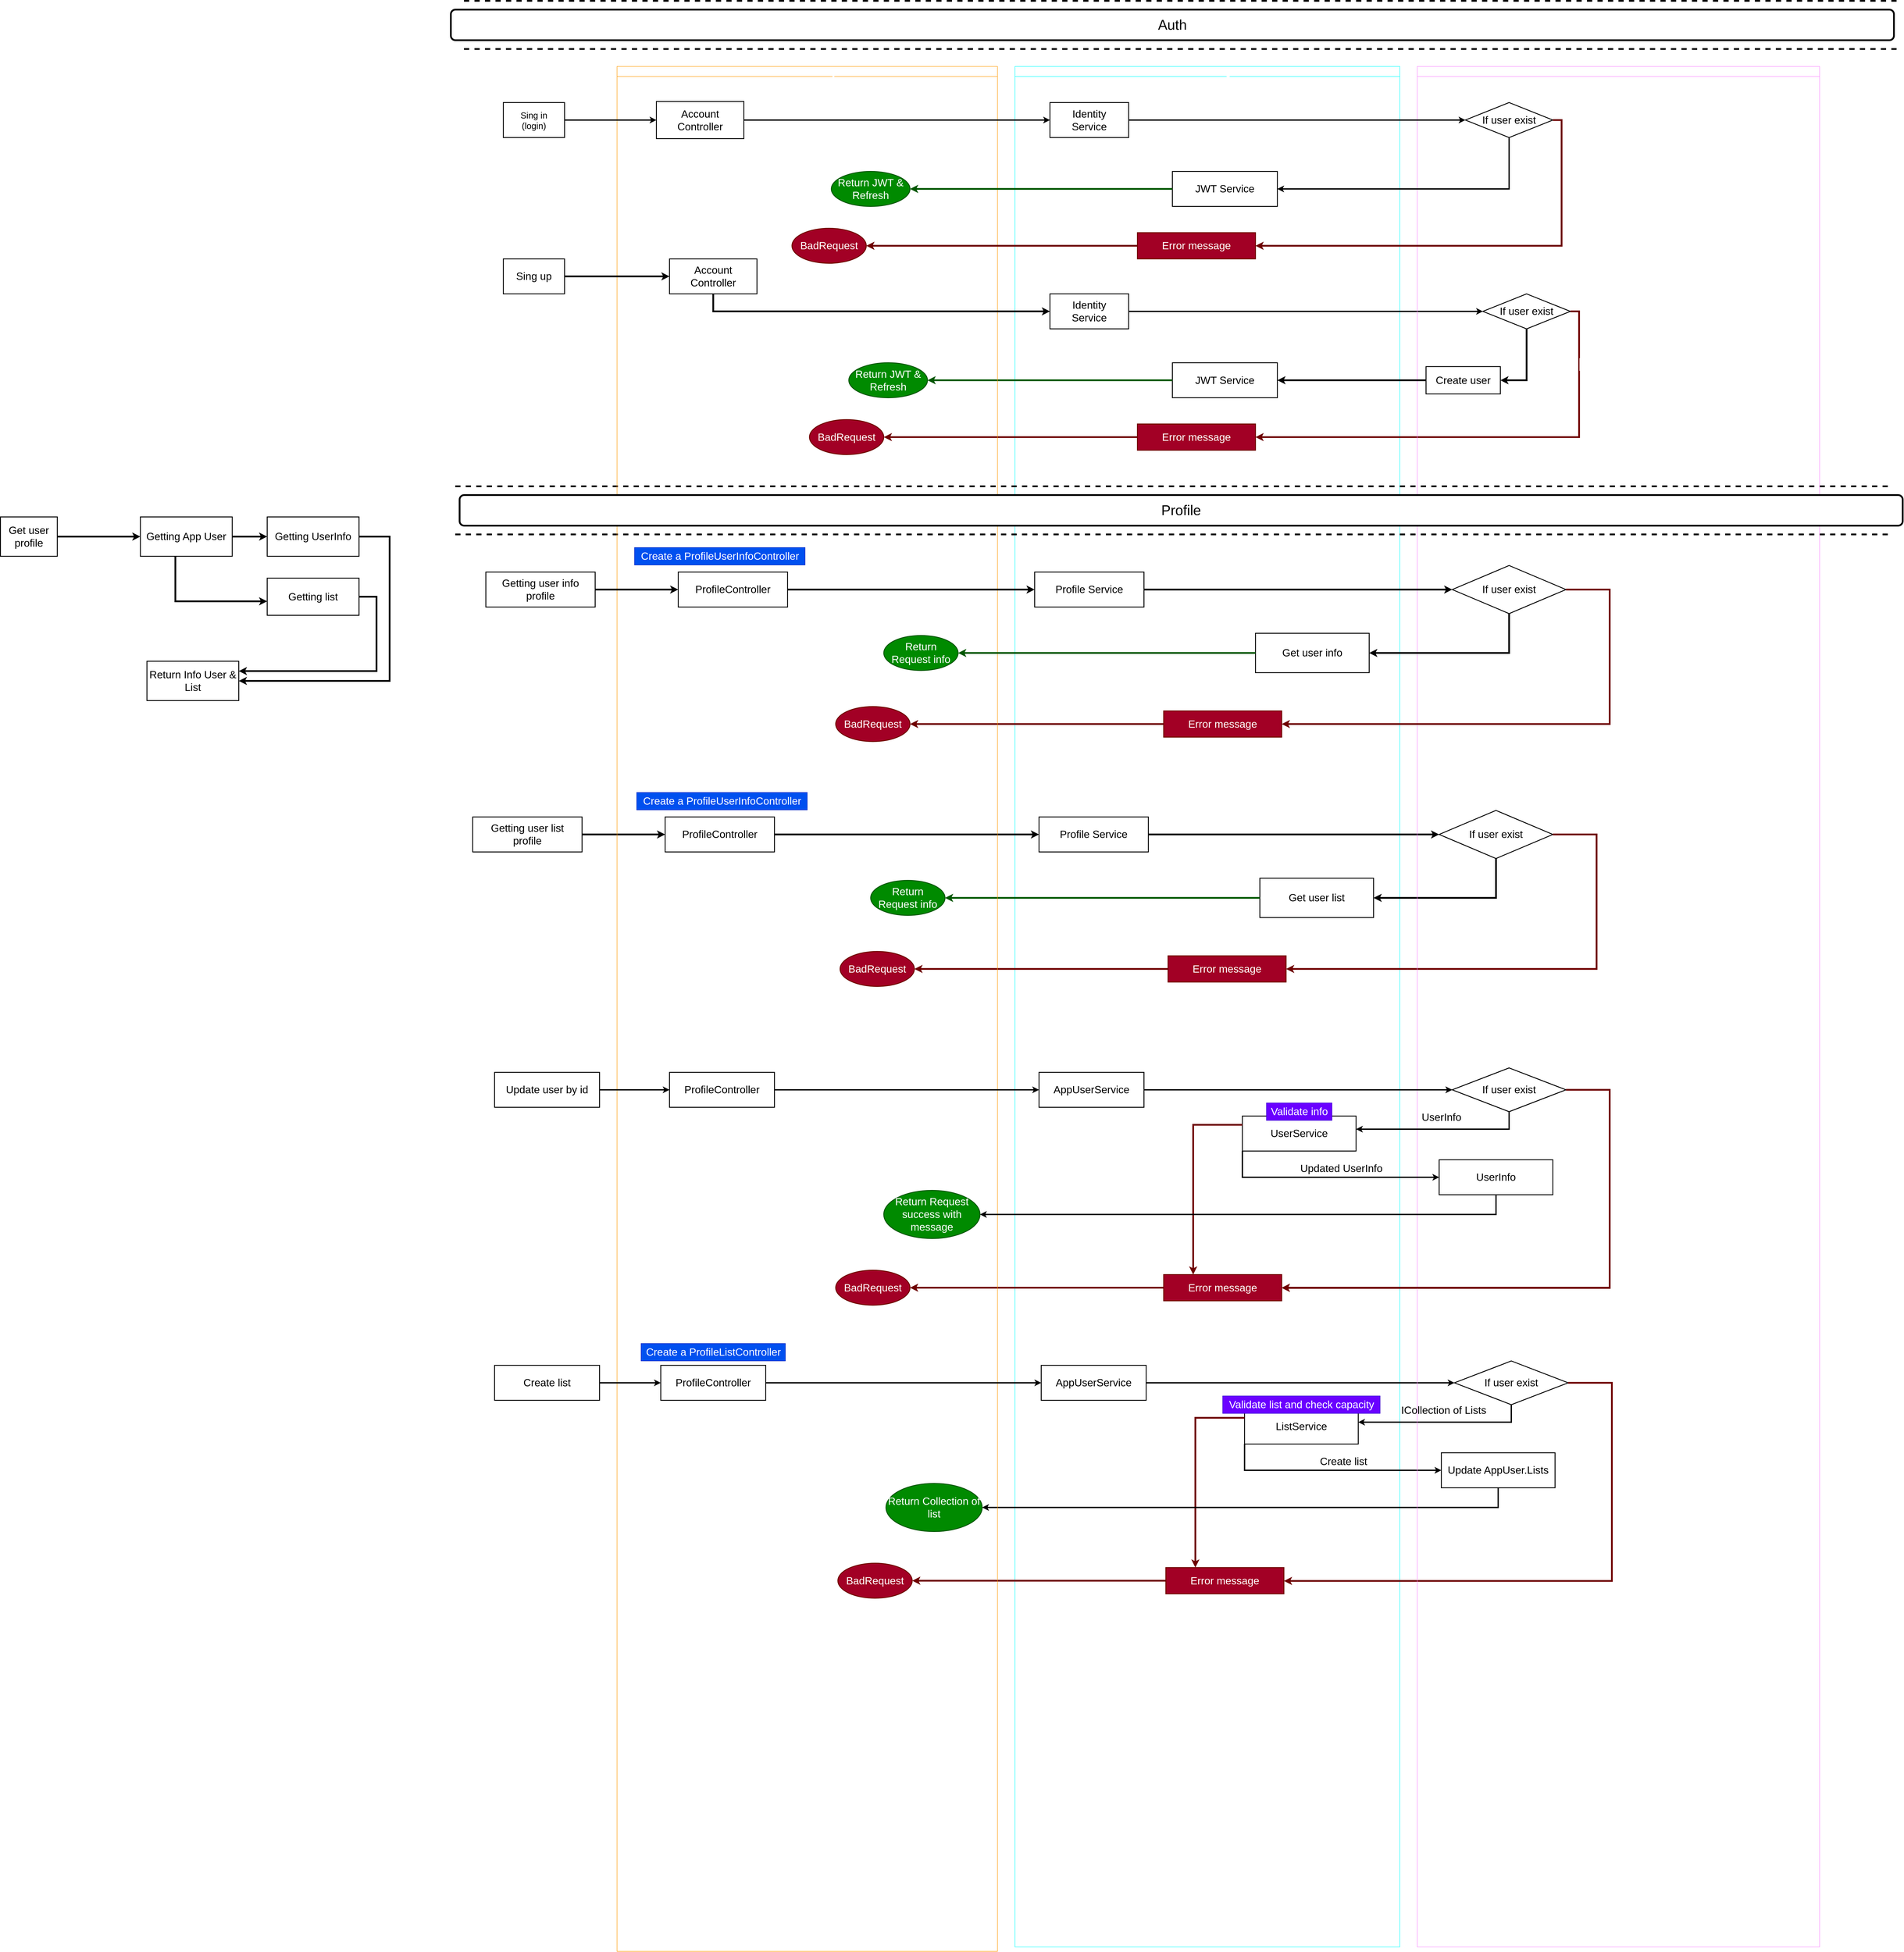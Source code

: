 <mxfile version="20.8.23" type="github"><diagram id="C5RBs43oDa-KdzZeNtuy" name="Page-1"><mxGraphModel dx="6385" dy="2355" grid="1" gridSize="10" guides="1" tooltips="1" connect="1" arrows="1" fold="1" page="0" pageScale="1" pageWidth="827" pageHeight="1169" math="0" shadow="0"><root><mxCell id="WIyWlLk6GJQsqaUBKTNV-0"/><mxCell id="WIyWlLk6GJQsqaUBKTNV-1" parent="WIyWlLk6GJQsqaUBKTNV-0"/><mxCell id="zLCTo8kl5AYhJMTEuN5F-55" value="Business logic" style="swimlane;whiteSpace=wrap;html=1;labelBackgroundColor=none;strokeColor=#00FFFF;fontSize=20;fontColor=#ffffff;fillColor=none;" parent="WIyWlLk6GJQsqaUBKTNV-1" vertex="1"><mxGeometry x="-400" y="-40" width="880" height="4300" as="geometry"/></mxCell><mxCell id="zLCTo8kl5AYhJMTEuN5F-64" value="Identity &lt;br&gt;Service" style="rounded=0;whiteSpace=wrap;html=1;labelBackgroundColor=none;strokeWidth=2;fontSize=24;" parent="zLCTo8kl5AYhJMTEuN5F-55" vertex="1"><mxGeometry x="80" y="82.5" width="180" height="80" as="geometry"/></mxCell><mxCell id="zLCTo8kl5AYhJMTEuN5F-68" value="JWT Service" style="whiteSpace=wrap;html=1;fontSize=24;labelBackgroundColor=none;strokeWidth=2;" parent="zLCTo8kl5AYhJMTEuN5F-55" vertex="1"><mxGeometry x="360" y="240" width="240" height="80" as="geometry"/></mxCell><mxCell id="zLCTo8kl5AYhJMTEuN5F-75" value="Error message" style="rounded=0;whiteSpace=wrap;html=1;labelBackgroundColor=none;strokeColor=#6F0000;strokeWidth=2;fontSize=24;fontColor=#ffffff;fillColor=#a20025;" parent="zLCTo8kl5AYhJMTEuN5F-55" vertex="1"><mxGeometry x="280" y="380" width="270" height="60" as="geometry"/></mxCell><mxCell id="zLCTo8kl5AYhJMTEuN5F-84" value="Identity &lt;br&gt;Service" style="rounded=0;whiteSpace=wrap;html=1;labelBackgroundColor=none;strokeWidth=2;fontSize=24;" parent="zLCTo8kl5AYhJMTEuN5F-55" vertex="1"><mxGeometry x="80" y="520" width="180" height="80" as="geometry"/></mxCell><mxCell id="zLCTo8kl5AYhJMTEuN5F-85" value="JWT Service" style="whiteSpace=wrap;html=1;fontSize=24;labelBackgroundColor=none;strokeWidth=2;" parent="zLCTo8kl5AYhJMTEuN5F-55" vertex="1"><mxGeometry x="360" y="677.5" width="240" height="80" as="geometry"/></mxCell><mxCell id="zLCTo8kl5AYhJMTEuN5F-86" value="Error message" style="rounded=0;whiteSpace=wrap;html=1;labelBackgroundColor=none;strokeColor=#6F0000;strokeWidth=2;fontSize=24;fontColor=#ffffff;fillColor=#a20025;" parent="zLCTo8kl5AYhJMTEuN5F-55" vertex="1"><mxGeometry x="280" y="817.5" width="270" height="60" as="geometry"/></mxCell><mxCell id="zLCTo8kl5AYhJMTEuN5F-87" value="If user exist" style="rhombus;whiteSpace=wrap;html=1;labelBackgroundColor=none;strokeWidth=2;fontSize=24;" parent="zLCTo8kl5AYhJMTEuN5F-55" vertex="1"><mxGeometry x="1070" y="520" width="200" height="80" as="geometry"/></mxCell><mxCell id="zLCTo8kl5AYhJMTEuN5F-88" value="Return JWT &amp;amp; Refresh" style="ellipse;whiteSpace=wrap;html=1;labelBackgroundColor=none;strokeColor=#005700;strokeWidth=2;fontSize=24;fontColor=#ffffff;fillColor=#008a00;" parent="zLCTo8kl5AYhJMTEuN5F-55" vertex="1"><mxGeometry x="-380" y="677.5" width="180" height="80" as="geometry"/></mxCell><mxCell id="zLCTo8kl5AYhJMTEuN5F-89" value="BadRequest" style="ellipse;whiteSpace=wrap;html=1;labelBackgroundColor=none;strokeColor=#6F0000;strokeWidth=2;fontSize=24;fontColor=#ffffff;fillColor=#a20025;" parent="zLCTo8kl5AYhJMTEuN5F-55" vertex="1"><mxGeometry x="-470" y="807.5" width="170" height="80" as="geometry"/></mxCell><mxCell id="zLCTo8kl5AYhJMTEuN5F-90" style="edgeStyle=orthogonalEdgeStyle;rounded=0;orthogonalLoop=1;jettySize=auto;html=1;exitX=1;exitY=0.5;exitDx=0;exitDy=0;strokeWidth=3;fontSize=24;fontColor=#ffffff;entryX=0;entryY=0.5;entryDx=0;entryDy=0;" parent="zLCTo8kl5AYhJMTEuN5F-55" source="zLCTo8kl5AYhJMTEuN5F-84" target="zLCTo8kl5AYhJMTEuN5F-87" edge="1"><mxGeometry relative="1" as="geometry"><mxPoint x="1030" y="559.5" as="targetPoint"/></mxGeometry></mxCell><mxCell id="zLCTo8kl5AYhJMTEuN5F-92" style="edgeStyle=orthogonalEdgeStyle;rounded=0;orthogonalLoop=1;jettySize=auto;html=1;strokeColor=#005700;strokeWidth=4;fontSize=24;fontColor=#ffffff;fillColor=#008a00;" parent="zLCTo8kl5AYhJMTEuN5F-55" source="zLCTo8kl5AYhJMTEuN5F-85" target="zLCTo8kl5AYhJMTEuN5F-88" edge="1"><mxGeometry relative="1" as="geometry"><mxPoint x="-190" y="717.5" as="targetPoint"/></mxGeometry></mxCell><mxCell id="zLCTo8kl5AYhJMTEuN5F-93" style="edgeStyle=orthogonalEdgeStyle;rounded=0;orthogonalLoop=1;jettySize=auto;html=1;exitX=1;exitY=0.5;exitDx=0;exitDy=0;entryX=1;entryY=0.5;entryDx=0;entryDy=0;strokeColor=#6F0000;strokeWidth=4;fontSize=24;fontColor=#ffffff;fillColor=#a20025;" parent="zLCTo8kl5AYhJMTEuN5F-55" source="zLCTo8kl5AYhJMTEuN5F-87" target="zLCTo8kl5AYhJMTEuN5F-86" edge="1"><mxGeometry relative="1" as="geometry"/></mxCell><mxCell id="zLCTo8kl5AYhJMTEuN5F-123" value="Yes" style="edgeLabel;html=1;align=center;verticalAlign=middle;resizable=0;points=[];fontSize=24;fontColor=#ffffff;" parent="zLCTo8kl5AYhJMTEuN5F-93" vertex="1" connectable="0"><mxGeometry x="-0.756" relative="1" as="geometry"><mxPoint x="20" y="13" as="offset"/></mxGeometry></mxCell><mxCell id="zLCTo8kl5AYhJMTEuN5F-94" style="edgeStyle=orthogonalEdgeStyle;rounded=0;orthogonalLoop=1;jettySize=auto;html=1;entryX=1;entryY=0.5;entryDx=0;entryDy=0;strokeColor=#6F0000;strokeWidth=4;fontSize=24;fontColor=#ffffff;fillColor=#a20025;" parent="zLCTo8kl5AYhJMTEuN5F-55" source="zLCTo8kl5AYhJMTEuN5F-86" target="zLCTo8kl5AYhJMTEuN5F-89" edge="1"><mxGeometry relative="1" as="geometry"/></mxCell><mxCell id="zLCTo8kl5AYhJMTEuN5F-129" value="Profile Service" style="rounded=0;whiteSpace=wrap;html=1;labelBackgroundColor=none;strokeWidth=2;fontSize=24;" parent="zLCTo8kl5AYhJMTEuN5F-55" vertex="1"><mxGeometry x="45" y="1156.11" width="250" height="80" as="geometry"/></mxCell><mxCell id="zLCTo8kl5AYhJMTEuN5F-136" value="Error message" style="rounded=0;whiteSpace=wrap;html=1;labelBackgroundColor=none;strokeColor=#6F0000;strokeWidth=2;fontSize=24;fontColor=#ffffff;fillColor=#a20025;" parent="zLCTo8kl5AYhJMTEuN5F-55" vertex="1"><mxGeometry x="340" y="1473.61" width="270" height="60" as="geometry"/></mxCell><mxCell id="zLCTo8kl5AYhJMTEuN5F-137" value="BadRequest" style="ellipse;whiteSpace=wrap;html=1;labelBackgroundColor=none;strokeColor=#6F0000;strokeWidth=2;fontSize=24;fontColor=#ffffff;fillColor=#a20025;" parent="zLCTo8kl5AYhJMTEuN5F-55" vertex="1"><mxGeometry x="-410" y="1463.61" width="170" height="80" as="geometry"/></mxCell><mxCell id="zLCTo8kl5AYhJMTEuN5F-140" style="edgeStyle=orthogonalEdgeStyle;rounded=0;orthogonalLoop=1;jettySize=auto;html=1;entryX=1;entryY=0.5;entryDx=0;entryDy=0;strokeColor=#6F0000;strokeWidth=4;fontSize=24;fontColor=#ffffff;fillColor=#a20025;" parent="zLCTo8kl5AYhJMTEuN5F-55" source="zLCTo8kl5AYhJMTEuN5F-136" target="zLCTo8kl5AYhJMTEuN5F-137" edge="1"><mxGeometry relative="1" as="geometry"/></mxCell><mxCell id="zLCTo8kl5AYhJMTEuN5F-141" value="Get user info " style="whiteSpace=wrap;html=1;fontSize=24;rounded=0;labelBackgroundColor=none;strokeWidth=2;" parent="zLCTo8kl5AYhJMTEuN5F-55" vertex="1"><mxGeometry x="550" y="1296.11" width="260" height="90" as="geometry"/></mxCell><mxCell id="zLCTo8kl5AYhJMTEuN5F-100" value="" style="endArrow=none;dashed=1;html=1;rounded=0;strokeWidth=4;fontSize=24;fontColor=#ffffff;" parent="zLCTo8kl5AYhJMTEuN5F-55" edge="1"><mxGeometry width="50" height="50" relative="1" as="geometry"><mxPoint x="-1280" y="1070" as="sourcePoint"/><mxPoint x="2005" y="1070" as="targetPoint"/></mxGeometry></mxCell><mxCell id="J5VpINWYhbh62FzRm3lb-0" value="Profile Service" style="rounded=0;whiteSpace=wrap;html=1;labelBackgroundColor=none;strokeWidth=2;fontSize=24;" parent="zLCTo8kl5AYhJMTEuN5F-55" vertex="1"><mxGeometry x="55" y="1716.11" width="250" height="80" as="geometry"/></mxCell><mxCell id="J5VpINWYhbh62FzRm3lb-1" value="Error message" style="rounded=0;whiteSpace=wrap;html=1;labelBackgroundColor=none;strokeColor=#6F0000;strokeWidth=2;fontSize=24;fontColor=#ffffff;fillColor=#a20025;" parent="zLCTo8kl5AYhJMTEuN5F-55" vertex="1"><mxGeometry x="350" y="2033.61" width="270" height="60" as="geometry"/></mxCell><mxCell id="J5VpINWYhbh62FzRm3lb-2" value="BadRequest" style="ellipse;whiteSpace=wrap;html=1;labelBackgroundColor=none;strokeColor=#6F0000;strokeWidth=2;fontSize=24;fontColor=#ffffff;fillColor=#a20025;" parent="zLCTo8kl5AYhJMTEuN5F-55" vertex="1"><mxGeometry x="-400" y="2023.61" width="170" height="80" as="geometry"/></mxCell><mxCell id="J5VpINWYhbh62FzRm3lb-3" style="edgeStyle=orthogonalEdgeStyle;rounded=0;orthogonalLoop=1;jettySize=auto;html=1;entryX=1;entryY=0.5;entryDx=0;entryDy=0;strokeColor=#6F0000;strokeWidth=4;fontSize=24;fontColor=#ffffff;fillColor=#a20025;" parent="zLCTo8kl5AYhJMTEuN5F-55" source="J5VpINWYhbh62FzRm3lb-1" target="J5VpINWYhbh62FzRm3lb-2" edge="1"><mxGeometry relative="1" as="geometry"/></mxCell><mxCell id="J5VpINWYhbh62FzRm3lb-4" value="Get user list " style="whiteSpace=wrap;html=1;fontSize=24;rounded=0;labelBackgroundColor=none;strokeWidth=2;" parent="zLCTo8kl5AYhJMTEuN5F-55" vertex="1"><mxGeometry x="560" y="1856.11" width="260" height="90" as="geometry"/></mxCell><mxCell id="J5VpINWYhbh62FzRm3lb-5" value="If user exist" style="rhombus;whiteSpace=wrap;html=1;fontSize=24;rounded=0;labelBackgroundColor=none;strokeWidth=2;" parent="zLCTo8kl5AYhJMTEuN5F-55" vertex="1"><mxGeometry x="970" y="1701.11" width="260" height="110" as="geometry"/></mxCell><mxCell id="J5VpINWYhbh62FzRm3lb-6" value="ProfileController" style="rounded=0;whiteSpace=wrap;html=1;labelBackgroundColor=none;strokeWidth=2;fontSize=24;" parent="zLCTo8kl5AYhJMTEuN5F-55" vertex="1"><mxGeometry x="-800" y="1716.11" width="250" height="80" as="geometry"/></mxCell><mxCell id="J5VpINWYhbh62FzRm3lb-7" value="Return Request info" style="ellipse;whiteSpace=wrap;html=1;labelBackgroundColor=none;strokeColor=#005700;strokeWidth=2;fontSize=24;fontColor=#ffffff;fillColor=#008a00;" parent="zLCTo8kl5AYhJMTEuN5F-55" vertex="1"><mxGeometry x="-330" y="1861.11" width="170" height="80" as="geometry"/></mxCell><mxCell id="J5VpINWYhbh62FzRm3lb-8" value="" style="edgeStyle=orthogonalEdgeStyle;rounded=0;orthogonalLoop=1;jettySize=auto;html=1;strokeWidth=4;fontSize=24;fontColor=#ffffff;" parent="zLCTo8kl5AYhJMTEuN5F-55" source="J5VpINWYhbh62FzRm3lb-9" target="J5VpINWYhbh62FzRm3lb-6" edge="1"><mxGeometry relative="1" as="geometry"/></mxCell><mxCell id="J5VpINWYhbh62FzRm3lb-9" value="&lt;div&gt;Getting user list&lt;br&gt;&lt;/div&gt;&lt;div&gt;profile&lt;/div&gt;" style="rounded=0;whiteSpace=wrap;html=1;labelBackgroundColor=none;strokeWidth=2;fontSize=24;" parent="zLCTo8kl5AYhJMTEuN5F-55" vertex="1"><mxGeometry x="-1240" y="1716.11" width="250" height="80" as="geometry"/></mxCell><mxCell id="J5VpINWYhbh62FzRm3lb-10" value="" style="edgeStyle=orthogonalEdgeStyle;rounded=0;orthogonalLoop=1;jettySize=auto;html=1;strokeWidth=4;fontSize=24;fontColor=#ffffff;" parent="zLCTo8kl5AYhJMTEuN5F-55" source="J5VpINWYhbh62FzRm3lb-6" target="J5VpINWYhbh62FzRm3lb-0" edge="1"><mxGeometry relative="1" as="geometry"/></mxCell><mxCell id="J5VpINWYhbh62FzRm3lb-11" value="" style="edgeStyle=orthogonalEdgeStyle;rounded=0;orthogonalLoop=1;jettySize=auto;html=1;strokeWidth=4;fontSize=24;fontColor=#ffffff;" parent="zLCTo8kl5AYhJMTEuN5F-55" source="J5VpINWYhbh62FzRm3lb-0" target="J5VpINWYhbh62FzRm3lb-5" edge="1"><mxGeometry relative="1" as="geometry"/></mxCell><mxCell id="J5VpINWYhbh62FzRm3lb-12" style="edgeStyle=orthogonalEdgeStyle;rounded=0;orthogonalLoop=1;jettySize=auto;html=1;exitX=1;exitY=0.5;exitDx=0;exitDy=0;entryX=1;entryY=0.5;entryDx=0;entryDy=0;strokeColor=#6F0000;strokeWidth=4;fontSize=24;fontColor=#ffffff;fillColor=#a20025;" parent="zLCTo8kl5AYhJMTEuN5F-55" source="J5VpINWYhbh62FzRm3lb-5" target="J5VpINWYhbh62FzRm3lb-1" edge="1"><mxGeometry relative="1" as="geometry"><mxPoint x="1340" y="1776.11" as="sourcePoint"/><Array as="points"><mxPoint x="1330" y="1756.11"/><mxPoint x="1330" y="2064.11"/></Array></mxGeometry></mxCell><mxCell id="J5VpINWYhbh62FzRm3lb-13" value="No" style="edgeLabel;html=1;align=center;verticalAlign=middle;resizable=0;points=[];fontSize=24;fontColor=#ffffff;" parent="J5VpINWYhbh62FzRm3lb-12" vertex="1" connectable="0"><mxGeometry x="-0.756" relative="1" as="geometry"><mxPoint x="20" y="28" as="offset"/></mxGeometry></mxCell><mxCell id="J5VpINWYhbh62FzRm3lb-14" value="" style="edgeStyle=orthogonalEdgeStyle;rounded=0;orthogonalLoop=1;jettySize=auto;html=1;strokeWidth=4;fontSize=24;fontColor=#ffffff;" parent="zLCTo8kl5AYhJMTEuN5F-55" source="J5VpINWYhbh62FzRm3lb-5" target="J5VpINWYhbh62FzRm3lb-4" edge="1"><mxGeometry relative="1" as="geometry"><Array as="points"><mxPoint x="1100" y="1901.11"/></Array></mxGeometry></mxCell><mxCell id="J5VpINWYhbh62FzRm3lb-15" value="&lt;div&gt;Return AppUser&lt;/div&gt;&lt;div&gt;with list&lt;br&gt;&lt;/div&gt;" style="edgeLabel;html=1;align=center;verticalAlign=middle;resizable=0;points=[];fontSize=24;fontColor=#ffffff;" parent="J5VpINWYhbh62FzRm3lb-14" vertex="1" connectable="0"><mxGeometry x="-0.209" y="-1" relative="1" as="geometry"><mxPoint x="-54" y="-44" as="offset"/></mxGeometry></mxCell><mxCell id="J5VpINWYhbh62FzRm3lb-16" style="edgeStyle=orthogonalEdgeStyle;rounded=0;orthogonalLoop=1;jettySize=auto;html=1;strokeColor=#005700;strokeWidth=4;fontSize=24;fontColor=#ffffff;entryX=1;entryY=0.5;entryDx=0;entryDy=0;fillColor=#008a00;" parent="zLCTo8kl5AYhJMTEuN5F-55" source="J5VpINWYhbh62FzRm3lb-4" target="J5VpINWYhbh62FzRm3lb-7" edge="1"><mxGeometry relative="1" as="geometry"><mxPoint x="-150" y="1901.11" as="targetPoint"/></mxGeometry></mxCell><mxCell id="J5VpINWYhbh62FzRm3lb-21" value="" style="endArrow=none;dashed=1;html=1;rounded=0;strokeWidth=4;fontSize=24;fontColor=#ffffff;" parent="zLCTo8kl5AYhJMTEuN5F-55" edge="1"><mxGeometry width="50" height="50" relative="1" as="geometry"><mxPoint x="-1280" y="960" as="sourcePoint"/><mxPoint x="2005" y="960" as="targetPoint"/></mxGeometry></mxCell><mxCell id="J5VpINWYhbh62FzRm3lb-31" value="AppUserService" style="rounded=0;whiteSpace=wrap;html=1;labelBackgroundColor=none;strokeWidth=2;fontSize=24;" parent="zLCTo8kl5AYhJMTEuN5F-55" vertex="1"><mxGeometry x="55" y="2300" width="240" height="80" as="geometry"/></mxCell><mxCell id="J5VpINWYhbh62FzRm3lb-44" value="UserService" style="whiteSpace=wrap;html=1;fontSize=24;rounded=0;labelBackgroundColor=none;strokeWidth=2;" parent="zLCTo8kl5AYhJMTEuN5F-55" vertex="1"><mxGeometry x="520" y="2400" width="260" height="80" as="geometry"/></mxCell><mxCell id="J5VpINWYhbh62FzRm3lb-38" value="Error message" style="rounded=0;whiteSpace=wrap;html=1;labelBackgroundColor=none;strokeColor=#6F0000;strokeWidth=2;fontSize=24;fontColor=#ffffff;fillColor=#a20025;" parent="zLCTo8kl5AYhJMTEuN5F-55" vertex="1"><mxGeometry x="340" y="2762.5" width="270" height="60" as="geometry"/></mxCell><mxCell id="J5VpINWYhbh62FzRm3lb-40" style="edgeStyle=orthogonalEdgeStyle;rounded=0;orthogonalLoop=1;jettySize=auto;html=1;entryX=1;entryY=0.5;entryDx=0;entryDy=0;strokeColor=#6F0000;strokeWidth=4;fontSize=24;fontColor=#ffffff;fillColor=#a20025;" parent="zLCTo8kl5AYhJMTEuN5F-55" source="J5VpINWYhbh62FzRm3lb-38" target="J5VpINWYhbh62FzRm3lb-39" edge="1"><mxGeometry relative="1" as="geometry"/></mxCell><mxCell id="J5VpINWYhbh62FzRm3lb-39" value="BadRequest" style="ellipse;whiteSpace=wrap;html=1;labelBackgroundColor=none;strokeColor=#6F0000;strokeWidth=2;fontSize=24;fontColor=#ffffff;fillColor=#a20025;" parent="zLCTo8kl5AYhJMTEuN5F-55" vertex="1"><mxGeometry x="-410" y="2752.5" width="170" height="80" as="geometry"/></mxCell><mxCell id="J5VpINWYhbh62FzRm3lb-51" value="Validate info" style="text;html=1;align=center;verticalAlign=middle;resizable=0;points=[];autosize=1;strokeColor=#3700CC;fillColor=#6a00ff;fontSize=24;fontColor=#ffffff;" parent="zLCTo8kl5AYhJMTEuN5F-55" vertex="1"><mxGeometry x="575" y="2370" width="150" height="40" as="geometry"/></mxCell><mxCell id="J5VpINWYhbh62FzRm3lb-52" style="edgeStyle=orthogonalEdgeStyle;rounded=0;orthogonalLoop=1;jettySize=auto;html=1;entryX=0.25;entryY=0;entryDx=0;entryDy=0;strokeColor=#6F0000;strokeWidth=4;fontSize=24;fontColor=#ffffff;fillColor=#a20025;exitX=0;exitY=0.25;exitDx=0;exitDy=0;" parent="zLCTo8kl5AYhJMTEuN5F-55" source="J5VpINWYhbh62FzRm3lb-44" target="J5VpINWYhbh62FzRm3lb-38" edge="1"><mxGeometry relative="1" as="geometry"><mxPoint x="350" y="2803" as="sourcePoint"/><mxPoint x="-230" y="2803" as="targetPoint"/></mxGeometry></mxCell><mxCell id="J5VpINWYhbh62FzRm3lb-66" value="AppUserService" style="rounded=0;whiteSpace=wrap;html=1;labelBackgroundColor=none;strokeWidth=2;fontSize=24;" parent="zLCTo8kl5AYhJMTEuN5F-55" vertex="1"><mxGeometry x="55" y="2300" width="240" height="80" as="geometry"/></mxCell><mxCell id="J5VpINWYhbh62FzRm3lb-67" value="" style="edgeStyle=orthogonalEdgeStyle;rounded=0;orthogonalLoop=1;jettySize=auto;html=1;strokeWidth=3;fontSize=32;exitX=1;exitY=0.5;exitDx=0;exitDy=0;entryX=0;entryY=0.5;entryDx=0;entryDy=0;" parent="zLCTo8kl5AYhJMTEuN5F-55" source="J5VpINWYhbh62FzRm3lb-66" target="J5VpINWYhbh62FzRm3lb-68" edge="1"><mxGeometry relative="1" as="geometry"><mxPoint x="655" y="2340" as="sourcePoint"/><mxPoint x="940" y="2340" as="targetPoint"/></mxGeometry></mxCell><mxCell id="J5VpINWYhbh62FzRm3lb-68" value="If user exist" style="rhombus;whiteSpace=wrap;html=1;fontSize=24;rounded=0;labelBackgroundColor=none;strokeWidth=2;" parent="zLCTo8kl5AYhJMTEuN5F-55" vertex="1"><mxGeometry x="1000" y="2290" width="260" height="100" as="geometry"/></mxCell><mxCell id="J5VpINWYhbh62FzRm3lb-69" style="edgeStyle=orthogonalEdgeStyle;rounded=0;orthogonalLoop=1;jettySize=auto;html=1;exitX=1;exitY=0.5;exitDx=0;exitDy=0;entryX=1;entryY=0.5;entryDx=0;entryDy=0;strokeColor=#6F0000;strokeWidth=4;fontSize=24;fontColor=#ffffff;fillColor=#a20025;" parent="zLCTo8kl5AYhJMTEuN5F-55" source="J5VpINWYhbh62FzRm3lb-68" edge="1"><mxGeometry relative="1" as="geometry"><mxPoint x="1260" y="2480" as="sourcePoint"/><Array as="points"><mxPoint x="1360" y="2340"/><mxPoint x="1360" y="2793"/></Array><mxPoint x="610" y="2793" as="targetPoint"/></mxGeometry></mxCell><mxCell id="J5VpINWYhbh62FzRm3lb-70" value="No" style="edgeLabel;html=1;align=center;verticalAlign=middle;resizable=0;points=[];fontSize=24;fontColor=#ffffff;" parent="J5VpINWYhbh62FzRm3lb-69" vertex="1" connectable="0"><mxGeometry x="-0.756" relative="1" as="geometry"><mxPoint x="20" y="28" as="offset"/></mxGeometry></mxCell><mxCell id="J5VpINWYhbh62FzRm3lb-71" value="ListService" style="whiteSpace=wrap;html=1;fontSize=24;rounded=0;labelBackgroundColor=none;strokeWidth=2;" parent="zLCTo8kl5AYhJMTEuN5F-55" vertex="1"><mxGeometry x="525" y="3070" width="260" height="80" as="geometry"/></mxCell><mxCell id="J5VpINWYhbh62FzRm3lb-89" style="edgeStyle=orthogonalEdgeStyle;rounded=0;orthogonalLoop=1;jettySize=auto;html=1;strokeWidth=4;fontSize=24;fillColor=#a20025;strokeColor=#6F0000;" parent="zLCTo8kl5AYhJMTEuN5F-55" source="J5VpINWYhbh62FzRm3lb-72" target="J5VpINWYhbh62FzRm3lb-73" edge="1"><mxGeometry relative="1" as="geometry"/></mxCell><mxCell id="J5VpINWYhbh62FzRm3lb-72" value="Error message" style="rounded=0;whiteSpace=wrap;html=1;labelBackgroundColor=none;strokeColor=#6F0000;strokeWidth=2;fontSize=24;fontColor=#ffffff;fillColor=#a20025;" parent="zLCTo8kl5AYhJMTEuN5F-55" vertex="1"><mxGeometry x="345" y="3432.5" width="270" height="60" as="geometry"/></mxCell><mxCell id="J5VpINWYhbh62FzRm3lb-73" value="BadRequest" style="ellipse;whiteSpace=wrap;html=1;labelBackgroundColor=none;strokeColor=#6F0000;strokeWidth=2;fontSize=24;fontColor=#ffffff;fillColor=#a20025;" parent="zLCTo8kl5AYhJMTEuN5F-55" vertex="1"><mxGeometry x="-405" y="3422.5" width="170" height="80" as="geometry"/></mxCell><mxCell id="J5VpINWYhbh62FzRm3lb-74" value="Validate list and check capacity " style="text;html=1;align=center;verticalAlign=middle;resizable=0;points=[];autosize=1;strokeColor=#3700CC;fillColor=#6a00ff;fontSize=24;fontColor=#ffffff;" parent="zLCTo8kl5AYhJMTEuN5F-55" vertex="1"><mxGeometry x="475" y="3040" width="360" height="40" as="geometry"/></mxCell><mxCell id="J5VpINWYhbh62FzRm3lb-75" style="edgeStyle=orthogonalEdgeStyle;rounded=0;orthogonalLoop=1;jettySize=auto;html=1;entryX=0.25;entryY=0;entryDx=0;entryDy=0;strokeColor=#6F0000;strokeWidth=4;fontSize=24;fontColor=#ffffff;fillColor=#a20025;exitX=0;exitY=0.25;exitDx=0;exitDy=0;" parent="zLCTo8kl5AYhJMTEuN5F-55" source="J5VpINWYhbh62FzRm3lb-71" target="J5VpINWYhbh62FzRm3lb-72" edge="1"><mxGeometry relative="1" as="geometry"><mxPoint x="355" y="3473" as="sourcePoint"/><mxPoint x="-225" y="3473" as="targetPoint"/></mxGeometry></mxCell><mxCell id="J5VpINWYhbh62FzRm3lb-76" value="AppUserService" style="rounded=0;whiteSpace=wrap;html=1;labelBackgroundColor=none;strokeWidth=2;fontSize=24;" parent="zLCTo8kl5AYhJMTEuN5F-55" vertex="1"><mxGeometry x="60" y="2970" width="240" height="80" as="geometry"/></mxCell><mxCell id="J5VpINWYhbh62FzRm3lb-77" value="" style="edgeStyle=orthogonalEdgeStyle;rounded=0;orthogonalLoop=1;jettySize=auto;html=1;strokeWidth=3;fontSize=32;exitX=1;exitY=0.5;exitDx=0;exitDy=0;entryX=0;entryY=0.5;entryDx=0;entryDy=0;" parent="zLCTo8kl5AYhJMTEuN5F-55" source="J5VpINWYhbh62FzRm3lb-76" target="J5VpINWYhbh62FzRm3lb-78" edge="1"><mxGeometry relative="1" as="geometry"><mxPoint x="660" y="3010" as="sourcePoint"/><mxPoint x="945" y="3010" as="targetPoint"/></mxGeometry></mxCell><mxCell id="J5VpINWYhbh62FzRm3lb-78" value="If user exist" style="rhombus;whiteSpace=wrap;html=1;fontSize=24;rounded=0;labelBackgroundColor=none;strokeWidth=2;" parent="zLCTo8kl5AYhJMTEuN5F-55" vertex="1"><mxGeometry x="1005" y="2960" width="260" height="100" as="geometry"/></mxCell><mxCell id="J5VpINWYhbh62FzRm3lb-79" style="edgeStyle=orthogonalEdgeStyle;rounded=0;orthogonalLoop=1;jettySize=auto;html=1;exitX=1;exitY=0.5;exitDx=0;exitDy=0;entryX=1;entryY=0.5;entryDx=0;entryDy=0;strokeColor=#6F0000;strokeWidth=4;fontSize=24;fontColor=#ffffff;fillColor=#a20025;" parent="zLCTo8kl5AYhJMTEuN5F-55" source="J5VpINWYhbh62FzRm3lb-78" edge="1"><mxGeometry relative="1" as="geometry"><mxPoint x="1265" y="3150" as="sourcePoint"/><Array as="points"><mxPoint x="1365" y="3010"/><mxPoint x="1365" y="3463"/></Array><mxPoint x="615" y="3463" as="targetPoint"/></mxGeometry></mxCell><mxCell id="J5VpINWYhbh62FzRm3lb-80" value="No" style="edgeLabel;html=1;align=center;verticalAlign=middle;resizable=0;points=[];fontSize=24;fontColor=#ffffff;" parent="J5VpINWYhbh62FzRm3lb-79" vertex="1" connectable="0"><mxGeometry x="-0.756" relative="1" as="geometry"><mxPoint x="20" y="28" as="offset"/></mxGeometry></mxCell><mxCell id="J5VpINWYhbh62FzRm3lb-81" value="Update AppUser.Lists" style="whiteSpace=wrap;html=1;fontSize=24;rounded=0;labelBackgroundColor=none;strokeWidth=2;" parent="zLCTo8kl5AYhJMTEuN5F-55" vertex="1"><mxGeometry x="975" y="3170" width="260" height="80" as="geometry"/></mxCell><mxCell id="J5VpINWYhbh62FzRm3lb-82" value="Return Collection of list" style="ellipse;whiteSpace=wrap;html=1;labelBackgroundColor=none;strokeColor=#005700;strokeWidth=2;fontSize=24;fontColor=#ffffff;fillColor=#008a00;" parent="zLCTo8kl5AYhJMTEuN5F-55" vertex="1"><mxGeometry x="-295" y="3240" width="220" height="110" as="geometry"/></mxCell><mxCell id="J5VpINWYhbh62FzRm3lb-83" value="" style="edgeStyle=orthogonalEdgeStyle;rounded=0;orthogonalLoop=1;jettySize=auto;html=1;strokeWidth=3;fontSize=32;" parent="zLCTo8kl5AYhJMTEuN5F-55" target="J5VpINWYhbh62FzRm3lb-71" edge="1"><mxGeometry relative="1" as="geometry"><mxPoint x="1135" y="3060" as="sourcePoint"/><Array as="points"><mxPoint x="1135" y="3100"/></Array></mxGeometry></mxCell><mxCell id="J5VpINWYhbh62FzRm3lb-84" value="&lt;font style=&quot;font-size: 11px;&quot;&gt;&lt;font style=&quot;font-size: 12px;&quot;&gt;&lt;font style=&quot;font-size: 13px;&quot;&gt;&lt;font style=&quot;font-size: 14px;&quot;&gt;&lt;font style=&quot;font-size: 15px;&quot;&gt;&lt;font style=&quot;font-size: 16px;&quot;&gt;&lt;font style=&quot;font-size: 17px;&quot;&gt;&lt;font style=&quot;font-size: 18px;&quot;&gt;&lt;font style=&quot;font-size: 19px;&quot;&gt;&lt;font style=&quot;font-size: 20px;&quot;&gt;&lt;font style=&quot;font-size: 21px;&quot;&gt;&lt;font style=&quot;font-size: 22px;&quot;&gt;&lt;font style=&quot;font-size: 23px;&quot;&gt;&lt;font style=&quot;font-size: 24px;&quot;&gt;&lt;font style=&quot;font-size: 25px;&quot;&gt;&lt;font style=&quot;font-size: 24px;&quot;&gt;ICollection of Lists&lt;br&gt;&lt;/font&gt;&lt;/font&gt;&lt;/font&gt;&lt;/font&gt;&lt;/font&gt;&lt;/font&gt;&lt;/font&gt;&lt;/font&gt;&lt;/font&gt;&lt;/font&gt;&lt;/font&gt;&lt;/font&gt;&lt;/font&gt;&lt;/font&gt;&lt;/font&gt;&lt;/font&gt;" style="edgeLabel;html=1;align=center;verticalAlign=middle;resizable=0;points=[];fontSize=32;" parent="J5VpINWYhbh62FzRm3lb-83" vertex="1" connectable="0"><mxGeometry x="0.257" y="2" relative="1" as="geometry"><mxPoint x="50" y="-32" as="offset"/></mxGeometry></mxCell><mxCell id="J5VpINWYhbh62FzRm3lb-85" style="edgeStyle=orthogonalEdgeStyle;rounded=0;orthogonalLoop=1;jettySize=auto;html=1;entryX=0;entryY=0.5;entryDx=0;entryDy=0;strokeWidth=3;fontSize=24;" parent="zLCTo8kl5AYhJMTEuN5F-55" source="J5VpINWYhbh62FzRm3lb-71" target="J5VpINWYhbh62FzRm3lb-81" edge="1"><mxGeometry relative="1" as="geometry"><Array as="points"><mxPoint x="525" y="3110"/><mxPoint x="525" y="3210"/></Array></mxGeometry></mxCell><mxCell id="J5VpINWYhbh62FzRm3lb-86" value="Create list" style="edgeLabel;html=1;align=center;verticalAlign=middle;resizable=0;points=[];fontSize=24;" parent="J5VpINWYhbh62FzRm3lb-85" vertex="1" connectable="0"><mxGeometry x="0.119" y="2" relative="1" as="geometry"><mxPoint y="-18" as="offset"/></mxGeometry></mxCell><mxCell id="J5VpINWYhbh62FzRm3lb-87" style="edgeStyle=orthogonalEdgeStyle;rounded=0;orthogonalLoop=1;jettySize=auto;html=1;entryX=1;entryY=0.5;entryDx=0;entryDy=0;strokeWidth=3;fontSize=24;" parent="zLCTo8kl5AYhJMTEuN5F-55" source="J5VpINWYhbh62FzRm3lb-81" target="J5VpINWYhbh62FzRm3lb-82" edge="1"><mxGeometry relative="1" as="geometry"><Array as="points"><mxPoint x="1105" y="3295"/></Array></mxGeometry></mxCell><mxCell id="zLCTo8kl5AYhJMTEuN5F-56" value="Data Access" style="swimlane;whiteSpace=wrap;html=1;labelBackgroundColor=none;strokeColor=#f988ff;fontSize=20;fontColor=#ffffff;fillColor=none;" parent="WIyWlLk6GJQsqaUBKTNV-1" vertex="1"><mxGeometry x="520" y="-40" width="920" height="4300" as="geometry"/></mxCell><mxCell id="zLCTo8kl5AYhJMTEuN5F-67" value="If user exist" style="rhombus;whiteSpace=wrap;html=1;labelBackgroundColor=none;strokeWidth=2;fontSize=24;" parent="zLCTo8kl5AYhJMTEuN5F-56" vertex="1"><mxGeometry x="110" y="82.5" width="200" height="80" as="geometry"/></mxCell><mxCell id="zLCTo8kl5AYhJMTEuN5F-96" value="Create user" style="whiteSpace=wrap;html=1;fontSize=24;labelBackgroundColor=none;strokeWidth=2;" parent="zLCTo8kl5AYhJMTEuN5F-56" vertex="1"><mxGeometry x="20" y="686.25" width="170" height="62.5" as="geometry"/></mxCell><mxCell id="zLCTo8kl5AYhJMTEuN5F-134" value="If user exist" style="rhombus;whiteSpace=wrap;html=1;fontSize=24;rounded=0;labelBackgroundColor=none;strokeWidth=2;" parent="zLCTo8kl5AYhJMTEuN5F-56" vertex="1"><mxGeometry x="80" y="1141.11" width="260" height="110" as="geometry"/></mxCell><mxCell id="J5VpINWYhbh62FzRm3lb-41" value="If user exist" style="rhombus;whiteSpace=wrap;html=1;fontSize=24;rounded=0;labelBackgroundColor=none;strokeWidth=2;" parent="zLCTo8kl5AYhJMTEuN5F-56" vertex="1"><mxGeometry x="80" y="2290" width="260" height="100" as="geometry"/></mxCell><mxCell id="J5VpINWYhbh62FzRm3lb-47" value="UserInfo" style="whiteSpace=wrap;html=1;fontSize=24;rounded=0;labelBackgroundColor=none;strokeWidth=2;" parent="zLCTo8kl5AYhJMTEuN5F-56" vertex="1"><mxGeometry x="50" y="2500" width="260" height="80" as="geometry"/></mxCell><mxCell id="zLCTo8kl5AYhJMTEuN5F-57" value="Presentation layer" style="swimlane;whiteSpace=wrap;html=1;labelBackgroundColor=none;strokeColor=#FF9900;fontSize=20;fontColor=#ffffff;fillColor=none;" parent="WIyWlLk6GJQsqaUBKTNV-1" vertex="1"><mxGeometry x="-1310" y="-40" width="870" height="4310" as="geometry"><mxRectangle x="-1310" y="-40" width="210" height="40" as="alternateBounds"/></mxGeometry></mxCell><mxCell id="zLCTo8kl5AYhJMTEuN5F-61" value="&lt;font style=&quot;font-size: 21px;&quot;&gt;&lt;font style=&quot;font-size: 22px;&quot;&gt;&lt;font style=&quot;font-size: 23px;&quot;&gt;&lt;font style=&quot;font-size: 24px;&quot;&gt;Account &lt;br&gt;Controller&lt;/font&gt;&lt;/font&gt;&lt;/font&gt;&lt;/font&gt;" style="rounded=0;whiteSpace=wrap;html=1;labelBackgroundColor=none;fontSize=20;strokeWidth=2;" parent="zLCTo8kl5AYhJMTEuN5F-57" vertex="1"><mxGeometry x="90" y="80" width="200" height="85" as="geometry"/></mxCell><mxCell id="zLCTo8kl5AYhJMTEuN5F-72" value="Return JWT &amp;amp; Refresh" style="ellipse;whiteSpace=wrap;html=1;labelBackgroundColor=none;strokeColor=#005700;strokeWidth=2;fontSize=24;fontColor=#ffffff;fillColor=#008a00;" parent="zLCTo8kl5AYhJMTEuN5F-57" vertex="1"><mxGeometry x="490" y="240" width="180" height="80" as="geometry"/></mxCell><mxCell id="zLCTo8kl5AYhJMTEuN5F-77" value="BadRequest" style="ellipse;whiteSpace=wrap;html=1;labelBackgroundColor=none;strokeColor=#6F0000;strokeWidth=2;fontSize=24;fontColor=#ffffff;fillColor=#a20025;" parent="zLCTo8kl5AYhJMTEuN5F-57" vertex="1"><mxGeometry x="400" y="370" width="170" height="80" as="geometry"/></mxCell><mxCell id="zLCTo8kl5AYhJMTEuN5F-80" value="&lt;font style=&quot;font-size: 21px;&quot;&gt;&lt;font style=&quot;font-size: 22px;&quot;&gt;&lt;font style=&quot;font-size: 23px;&quot;&gt;&lt;font style=&quot;font-size: 24px;&quot;&gt;Account &lt;br&gt;Controller&lt;/font&gt;&lt;/font&gt;&lt;/font&gt;&lt;/font&gt;" style="rounded=0;whiteSpace=wrap;html=1;labelBackgroundColor=none;strokeWidth=2;fontSize=24;" parent="zLCTo8kl5AYhJMTEuN5F-57" vertex="1"><mxGeometry x="120" y="440" width="200" height="80" as="geometry"/></mxCell><mxCell id="zLCTo8kl5AYhJMTEuN5F-105" value="" style="edgeStyle=orthogonalEdgeStyle;rounded=0;orthogonalLoop=1;jettySize=auto;html=1;strokeWidth=4;fontSize=24;fontColor=#ffffff;" parent="zLCTo8kl5AYhJMTEuN5F-57" source="zLCTo8kl5AYhJMTEuN5F-102" target="zLCTo8kl5AYhJMTEuN5F-104" edge="1"><mxGeometry relative="1" as="geometry"/></mxCell><mxCell id="zLCTo8kl5AYhJMTEuN5F-107" value="" style="edgeStyle=orthogonalEdgeStyle;rounded=0;orthogonalLoop=1;jettySize=auto;html=1;strokeWidth=4;fontSize=24;fontColor=#ffffff;" parent="zLCTo8kl5AYhJMTEuN5F-57" source="zLCTo8kl5AYhJMTEuN5F-102" target="zLCTo8kl5AYhJMTEuN5F-106" edge="1"><mxGeometry relative="1" as="geometry"><Array as="points"><mxPoint x="-1010" y="1223"/></Array></mxGeometry></mxCell><mxCell id="zLCTo8kl5AYhJMTEuN5F-102" value="Getting App User" style="rounded=0;whiteSpace=wrap;html=1;labelBackgroundColor=none;strokeWidth=2;fontSize=24;" parent="zLCTo8kl5AYhJMTEuN5F-57" vertex="1"><mxGeometry x="-1090" y="1030" width="210" height="90" as="geometry"/></mxCell><mxCell id="zLCTo8kl5AYhJMTEuN5F-115" style="edgeStyle=orthogonalEdgeStyle;rounded=0;orthogonalLoop=1;jettySize=auto;html=1;exitX=1;exitY=0.5;exitDx=0;exitDy=0;entryX=1;entryY=0.5;entryDx=0;entryDy=0;strokeWidth=4;fontSize=24;fontColor=#ffffff;" parent="zLCTo8kl5AYhJMTEuN5F-57" source="zLCTo8kl5AYhJMTEuN5F-104" target="zLCTo8kl5AYhJMTEuN5F-108" edge="1"><mxGeometry relative="1" as="geometry"><Array as="points"><mxPoint x="-520" y="1075"/><mxPoint x="-520" y="1405"/></Array></mxGeometry></mxCell><mxCell id="zLCTo8kl5AYhJMTEuN5F-104" value="Getting UserInfo" style="rounded=0;whiteSpace=wrap;html=1;labelBackgroundColor=none;strokeWidth=2;fontSize=24;" parent="zLCTo8kl5AYhJMTEuN5F-57" vertex="1"><mxGeometry x="-800" y="1030" width="210" height="90" as="geometry"/></mxCell><mxCell id="zLCTo8kl5AYhJMTEuN5F-116" style="edgeStyle=orthogonalEdgeStyle;rounded=0;orthogonalLoop=1;jettySize=auto;html=1;exitX=1;exitY=0.5;exitDx=0;exitDy=0;entryX=1;entryY=0.25;entryDx=0;entryDy=0;strokeWidth=4;fontSize=24;fontColor=#ffffff;" parent="zLCTo8kl5AYhJMTEuN5F-57" source="zLCTo8kl5AYhJMTEuN5F-106" target="zLCTo8kl5AYhJMTEuN5F-108" edge="1"><mxGeometry relative="1" as="geometry"><Array as="points"><mxPoint x="-550" y="1213"/><mxPoint x="-550" y="1383"/></Array></mxGeometry></mxCell><mxCell id="zLCTo8kl5AYhJMTEuN5F-106" value="Getting list" style="whiteSpace=wrap;html=1;fontSize=24;rounded=0;labelBackgroundColor=none;strokeWidth=2;" parent="zLCTo8kl5AYhJMTEuN5F-57" vertex="1"><mxGeometry x="-800" y="1170" width="210" height="85" as="geometry"/></mxCell><mxCell id="zLCTo8kl5AYhJMTEuN5F-108" value="Return Info User &amp;amp; List" style="rounded=0;whiteSpace=wrap;html=1;labelBackgroundColor=none;strokeWidth=2;fontSize=24;" parent="zLCTo8kl5AYhJMTEuN5F-57" vertex="1"><mxGeometry x="-1075" y="1360" width="210" height="90" as="geometry"/></mxCell><mxCell id="zLCTo8kl5AYhJMTEuN5F-126" value="ProfileController" style="rounded=0;whiteSpace=wrap;html=1;labelBackgroundColor=none;strokeWidth=2;fontSize=24;" parent="zLCTo8kl5AYhJMTEuN5F-57" vertex="1"><mxGeometry x="140" y="1156.11" width="250" height="80" as="geometry"/></mxCell><mxCell id="zLCTo8kl5AYhJMTEuN5F-145" value="Return Request info" style="ellipse;whiteSpace=wrap;html=1;labelBackgroundColor=none;strokeColor=#005700;strokeWidth=2;fontSize=24;fontColor=#ffffff;fillColor=#008a00;" parent="zLCTo8kl5AYhJMTEuN5F-57" vertex="1"><mxGeometry x="610" y="1301.11" width="170" height="80" as="geometry"/></mxCell><mxCell id="J5VpINWYhbh62FzRm3lb-28" value="ProfileController" style="rounded=0;whiteSpace=wrap;html=1;labelBackgroundColor=none;strokeWidth=2;fontSize=24;" parent="zLCTo8kl5AYhJMTEuN5F-57" vertex="1"><mxGeometry x="120" y="2300" width="240" height="80" as="geometry"/></mxCell><mxCell id="J5VpINWYhbh62FzRm3lb-54" value="Return Request success with message" style="ellipse;whiteSpace=wrap;html=1;labelBackgroundColor=none;strokeColor=#005700;strokeWidth=2;fontSize=24;fontColor=#ffffff;fillColor=#008a00;" parent="zLCTo8kl5AYhJMTEuN5F-57" vertex="1"><mxGeometry x="610" y="2570" width="220" height="110" as="geometry"/></mxCell><mxCell id="J5VpINWYhbh62FzRm3lb-60" value="Create a ProfileUserInfoController" style="text;html=1;align=center;verticalAlign=middle;resizable=0;points=[];autosize=1;strokeColor=#001DBC;fillColor=#0050ef;fontSize=24;fontColor=#ffffff;" parent="zLCTo8kl5AYhJMTEuN5F-57" vertex="1"><mxGeometry x="45" y="1660" width="390" height="40" as="geometry"/></mxCell><mxCell id="J5VpINWYhbh62FzRm3lb-61" value="Create a ProfileUserInfoController" style="text;html=1;align=center;verticalAlign=middle;resizable=0;points=[];autosize=1;strokeColor=#001DBC;fillColor=#0050ef;fontSize=24;fontColor=#ffffff;" parent="zLCTo8kl5AYhJMTEuN5F-57" vertex="1"><mxGeometry x="40" y="1100" width="390" height="40" as="geometry"/></mxCell><mxCell id="J5VpINWYhbh62FzRm3lb-62" value="Create a ProfileListController" style="text;html=1;align=center;verticalAlign=middle;resizable=0;points=[];autosize=1;strokeColor=#001DBC;fillColor=#0050ef;fontSize=24;fontColor=#ffffff;" parent="zLCTo8kl5AYhJMTEuN5F-57" vertex="1"><mxGeometry x="55" y="2920" width="330" height="40" as="geometry"/></mxCell><mxCell id="J5VpINWYhbh62FzRm3lb-63" value="ProfileController" style="rounded=0;whiteSpace=wrap;html=1;labelBackgroundColor=none;strokeWidth=2;fontSize=24;" parent="zLCTo8kl5AYhJMTEuN5F-57" vertex="1"><mxGeometry x="100" y="2970" width="240" height="80" as="geometry"/></mxCell><mxCell id="zLCTo8kl5AYhJMTEuN5F-62" style="edgeStyle=orthogonalEdgeStyle;rounded=0;orthogonalLoop=1;jettySize=auto;html=1;exitX=1;exitY=0.5;exitDx=0;exitDy=0;entryX=0;entryY=0.5;entryDx=0;entryDy=0;strokeWidth=3;fontSize=24;fontColor=#ffffff;" parent="WIyWlLk6GJQsqaUBKTNV-1" source="zLCTo8kl5AYhJMTEuN5F-59" target="zLCTo8kl5AYhJMTEuN5F-61" edge="1"><mxGeometry relative="1" as="geometry"/></mxCell><mxCell id="zLCTo8kl5AYhJMTEuN5F-59" value="Sing in&lt;br&gt;(login)" style="rounded=0;whiteSpace=wrap;html=1;labelBackgroundColor=none;fontSize=20;strokeWidth=2;" parent="WIyWlLk6GJQsqaUBKTNV-1" vertex="1"><mxGeometry x="-1570" y="42.5" width="140" height="80" as="geometry"/></mxCell><mxCell id="zLCTo8kl5AYhJMTEuN5F-65" style="edgeStyle=orthogonalEdgeStyle;rounded=0;orthogonalLoop=1;jettySize=auto;html=1;entryX=0;entryY=0.5;entryDx=0;entryDy=0;strokeWidth=3;fontSize=24;fontColor=#ffffff;" parent="WIyWlLk6GJQsqaUBKTNV-1" source="zLCTo8kl5AYhJMTEuN5F-61" target="zLCTo8kl5AYhJMTEuN5F-64" edge="1"><mxGeometry relative="1" as="geometry"/></mxCell><mxCell id="zLCTo8kl5AYhJMTEuN5F-66" style="edgeStyle=orthogonalEdgeStyle;rounded=0;orthogonalLoop=1;jettySize=auto;html=1;exitX=1;exitY=0.5;exitDx=0;exitDy=0;strokeWidth=3;fontSize=24;fontColor=#ffffff;entryX=0;entryY=0.5;entryDx=0;entryDy=0;" parent="WIyWlLk6GJQsqaUBKTNV-1" source="zLCTo8kl5AYhJMTEuN5F-64" target="zLCTo8kl5AYhJMTEuN5F-67" edge="1"><mxGeometry relative="1" as="geometry"><mxPoint x="590" y="82" as="targetPoint"/></mxGeometry></mxCell><mxCell id="zLCTo8kl5AYhJMTEuN5F-69" style="edgeStyle=orthogonalEdgeStyle;rounded=0;orthogonalLoop=1;jettySize=auto;html=1;entryX=1;entryY=0.5;entryDx=0;entryDy=0;strokeWidth=3;fontSize=24;fontColor=#ffffff;" parent="WIyWlLk6GJQsqaUBKTNV-1" source="zLCTo8kl5AYhJMTEuN5F-67" target="zLCTo8kl5AYhJMTEuN5F-68" edge="1"><mxGeometry relative="1" as="geometry"><Array as="points"><mxPoint x="730" y="240"/></Array></mxGeometry></mxCell><mxCell id="zLCTo8kl5AYhJMTEuN5F-117" value="Yes" style="edgeLabel;html=1;align=center;verticalAlign=middle;resizable=0;points=[];fontSize=24;fontColor=#ffffff;" parent="zLCTo8kl5AYhJMTEuN5F-69" vertex="1" connectable="0"><mxGeometry x="-0.646" y="-8" relative="1" as="geometry"><mxPoint x="-32" y="-20" as="offset"/></mxGeometry></mxCell><mxCell id="zLCTo8kl5AYhJMTEuN5F-70" style="edgeStyle=orthogonalEdgeStyle;rounded=0;orthogonalLoop=1;jettySize=auto;html=1;strokeColor=#005700;strokeWidth=4;fontSize=24;fontColor=#ffffff;fillColor=#008a00;" parent="WIyWlLk6GJQsqaUBKTNV-1" source="zLCTo8kl5AYhJMTEuN5F-68" target="zLCTo8kl5AYhJMTEuN5F-72" edge="1"><mxGeometry relative="1" as="geometry"><mxPoint x="-630" y="240" as="targetPoint"/></mxGeometry></mxCell><mxCell id="zLCTo8kl5AYhJMTEuN5F-76" style="edgeStyle=orthogonalEdgeStyle;rounded=0;orthogonalLoop=1;jettySize=auto;html=1;exitX=1;exitY=0.5;exitDx=0;exitDy=0;entryX=1;entryY=0.5;entryDx=0;entryDy=0;strokeColor=#6F0000;strokeWidth=4;fontSize=24;fontColor=#ffffff;fillColor=#a20025;" parent="WIyWlLk6GJQsqaUBKTNV-1" source="zLCTo8kl5AYhJMTEuN5F-67" target="zLCTo8kl5AYhJMTEuN5F-75" edge="1"><mxGeometry relative="1" as="geometry"/></mxCell><mxCell id="zLCTo8kl5AYhJMTEuN5F-120" value="No" style="edgeLabel;html=1;align=center;verticalAlign=middle;resizable=0;points=[];fontSize=24;fontColor=#ffffff;" parent="zLCTo8kl5AYhJMTEuN5F-76" vertex="1" connectable="0"><mxGeometry x="-0.712" y="4" relative="1" as="geometry"><mxPoint x="16" y="8" as="offset"/></mxGeometry></mxCell><mxCell id="zLCTo8kl5AYhJMTEuN5F-78" style="edgeStyle=orthogonalEdgeStyle;rounded=0;orthogonalLoop=1;jettySize=auto;html=1;entryX=1;entryY=0.5;entryDx=0;entryDy=0;strokeColor=#6F0000;strokeWidth=4;fontSize=24;fontColor=#ffffff;fillColor=#a20025;" parent="WIyWlLk6GJQsqaUBKTNV-1" source="zLCTo8kl5AYhJMTEuN5F-75" target="zLCTo8kl5AYhJMTEuN5F-77" edge="1"><mxGeometry relative="1" as="geometry"/></mxCell><mxCell id="zLCTo8kl5AYhJMTEuN5F-81" style="edgeStyle=orthogonalEdgeStyle;rounded=0;orthogonalLoop=1;jettySize=auto;html=1;entryX=0;entryY=0.5;entryDx=0;entryDy=0;strokeWidth=4;fontSize=24;fontColor=#ffffff;" parent="WIyWlLk6GJQsqaUBKTNV-1" source="zLCTo8kl5AYhJMTEuN5F-79" target="zLCTo8kl5AYhJMTEuN5F-80" edge="1"><mxGeometry relative="1" as="geometry"/></mxCell><mxCell id="zLCTo8kl5AYhJMTEuN5F-79" value="Sing up" style="rounded=0;whiteSpace=wrap;html=1;labelBackgroundColor=none;strokeWidth=2;fontSize=24;" parent="WIyWlLk6GJQsqaUBKTNV-1" vertex="1"><mxGeometry x="-1570" y="400" width="140" height="80" as="geometry"/></mxCell><mxCell id="zLCTo8kl5AYhJMTEuN5F-95" style="edgeStyle=orthogonalEdgeStyle;rounded=0;orthogonalLoop=1;jettySize=auto;html=1;entryX=0;entryY=0.5;entryDx=0;entryDy=0;strokeWidth=4;fontSize=24;fontColor=#ffffff;" parent="WIyWlLk6GJQsqaUBKTNV-1" source="zLCTo8kl5AYhJMTEuN5F-80" target="zLCTo8kl5AYhJMTEuN5F-84" edge="1"><mxGeometry relative="1" as="geometry"><Array as="points"><mxPoint x="-1090" y="520"/></Array></mxGeometry></mxCell><mxCell id="zLCTo8kl5AYhJMTEuN5F-98" style="edgeStyle=orthogonalEdgeStyle;rounded=0;orthogonalLoop=1;jettySize=auto;html=1;entryX=1;entryY=0.5;entryDx=0;entryDy=0;strokeWidth=4;fontSize=24;fontColor=#ffffff;" parent="WIyWlLk6GJQsqaUBKTNV-1" source="zLCTo8kl5AYhJMTEuN5F-96" target="zLCTo8kl5AYhJMTEuN5F-85" edge="1"><mxGeometry relative="1" as="geometry"/></mxCell><mxCell id="zLCTo8kl5AYhJMTEuN5F-103" style="edgeStyle=orthogonalEdgeStyle;rounded=0;orthogonalLoop=1;jettySize=auto;html=1;entryX=0;entryY=0.5;entryDx=0;entryDy=0;strokeWidth=4;fontSize=24;fontColor=#ffffff;" parent="WIyWlLk6GJQsqaUBKTNV-1" source="zLCTo8kl5AYhJMTEuN5F-101" target="zLCTo8kl5AYhJMTEuN5F-102" edge="1"><mxGeometry relative="1" as="geometry"/></mxCell><mxCell id="zLCTo8kl5AYhJMTEuN5F-101" value="Get user profile" style="rounded=0;whiteSpace=wrap;html=1;labelBackgroundColor=none;strokeWidth=2;fontSize=24;" parent="WIyWlLk6GJQsqaUBKTNV-1" vertex="1"><mxGeometry x="-2720" y="990" width="130" height="90" as="geometry"/></mxCell><mxCell id="zLCTo8kl5AYhJMTEuN5F-121" style="edgeStyle=orthogonalEdgeStyle;rounded=0;orthogonalLoop=1;jettySize=auto;html=1;exitX=0.5;exitY=1;exitDx=0;exitDy=0;entryX=1;entryY=0.5;entryDx=0;entryDy=0;strokeWidth=4;fontSize=24;fontColor=#ffffff;" parent="WIyWlLk6GJQsqaUBKTNV-1" source="zLCTo8kl5AYhJMTEuN5F-87" target="zLCTo8kl5AYhJMTEuN5F-96" edge="1"><mxGeometry relative="1" as="geometry"/></mxCell><mxCell id="zLCTo8kl5AYhJMTEuN5F-122" value="No" style="edgeLabel;html=1;align=center;verticalAlign=middle;resizable=0;points=[];fontSize=24;fontColor=#ffffff;" parent="zLCTo8kl5AYhJMTEuN5F-121" vertex="1" connectable="0"><mxGeometry x="0.015" y="4" relative="1" as="geometry"><mxPoint x="-34" y="-24" as="offset"/></mxGeometry></mxCell><mxCell id="zLCTo8kl5AYhJMTEuN5F-127" value="" style="edgeStyle=orthogonalEdgeStyle;rounded=0;orthogonalLoop=1;jettySize=auto;html=1;strokeWidth=4;fontSize=24;fontColor=#ffffff;" parent="WIyWlLk6GJQsqaUBKTNV-1" source="zLCTo8kl5AYhJMTEuN5F-124" target="zLCTo8kl5AYhJMTEuN5F-126" edge="1"><mxGeometry relative="1" as="geometry"/></mxCell><mxCell id="zLCTo8kl5AYhJMTEuN5F-124" value="&lt;div&gt;Getting user info &lt;br&gt;&lt;/div&gt;&lt;div&gt;profile&lt;/div&gt;" style="rounded=0;whiteSpace=wrap;html=1;labelBackgroundColor=none;strokeWidth=2;fontSize=24;" parent="WIyWlLk6GJQsqaUBKTNV-1" vertex="1"><mxGeometry x="-1610" y="1116.11" width="250" height="80" as="geometry"/></mxCell><mxCell id="zLCTo8kl5AYhJMTEuN5F-130" value="" style="edgeStyle=orthogonalEdgeStyle;rounded=0;orthogonalLoop=1;jettySize=auto;html=1;strokeWidth=4;fontSize=24;fontColor=#ffffff;" parent="WIyWlLk6GJQsqaUBKTNV-1" source="zLCTo8kl5AYhJMTEuN5F-126" target="zLCTo8kl5AYhJMTEuN5F-129" edge="1"><mxGeometry relative="1" as="geometry"/></mxCell><mxCell id="zLCTo8kl5AYhJMTEuN5F-135" value="" style="edgeStyle=orthogonalEdgeStyle;rounded=0;orthogonalLoop=1;jettySize=auto;html=1;strokeWidth=4;fontSize=24;fontColor=#ffffff;" parent="WIyWlLk6GJQsqaUBKTNV-1" source="zLCTo8kl5AYhJMTEuN5F-129" target="zLCTo8kl5AYhJMTEuN5F-134" edge="1"><mxGeometry relative="1" as="geometry"/></mxCell><mxCell id="zLCTo8kl5AYhJMTEuN5F-138" style="edgeStyle=orthogonalEdgeStyle;rounded=0;orthogonalLoop=1;jettySize=auto;html=1;exitX=1;exitY=0.5;exitDx=0;exitDy=0;entryX=1;entryY=0.5;entryDx=0;entryDy=0;strokeColor=#6F0000;strokeWidth=4;fontSize=24;fontColor=#ffffff;fillColor=#a20025;" parent="WIyWlLk6GJQsqaUBKTNV-1" source="zLCTo8kl5AYhJMTEuN5F-134" target="zLCTo8kl5AYhJMTEuN5F-136" edge="1"><mxGeometry relative="1" as="geometry"><mxPoint x="970" y="1176.11" as="sourcePoint"/><Array as="points"><mxPoint x="960" y="1156.11"/><mxPoint x="960" y="1464.11"/></Array></mxGeometry></mxCell><mxCell id="zLCTo8kl5AYhJMTEuN5F-139" value="No" style="edgeLabel;html=1;align=center;verticalAlign=middle;resizable=0;points=[];fontSize=24;fontColor=#ffffff;" parent="zLCTo8kl5AYhJMTEuN5F-138" vertex="1" connectable="0"><mxGeometry x="-0.756" relative="1" as="geometry"><mxPoint x="20" y="28" as="offset"/></mxGeometry></mxCell><mxCell id="zLCTo8kl5AYhJMTEuN5F-142" value="" style="edgeStyle=orthogonalEdgeStyle;rounded=0;orthogonalLoop=1;jettySize=auto;html=1;strokeWidth=4;fontSize=24;fontColor=#ffffff;" parent="WIyWlLk6GJQsqaUBKTNV-1" source="zLCTo8kl5AYhJMTEuN5F-134" target="zLCTo8kl5AYhJMTEuN5F-141" edge="1"><mxGeometry relative="1" as="geometry"><Array as="points"><mxPoint x="730" y="1301.11"/></Array></mxGeometry></mxCell><mxCell id="zLCTo8kl5AYhJMTEuN5F-143" value="Return AppUser" style="edgeLabel;html=1;align=center;verticalAlign=middle;resizable=0;points=[];fontSize=24;fontColor=#ffffff;" parent="zLCTo8kl5AYhJMTEuN5F-142" vertex="1" connectable="0"><mxGeometry x="-0.209" y="-1" relative="1" as="geometry"><mxPoint x="-49" y="-39" as="offset"/></mxGeometry></mxCell><mxCell id="zLCTo8kl5AYhJMTEuN5F-144" style="edgeStyle=orthogonalEdgeStyle;rounded=0;orthogonalLoop=1;jettySize=auto;html=1;strokeColor=#005700;strokeWidth=4;fontSize=24;fontColor=#ffffff;entryX=1;entryY=0.5;entryDx=0;entryDy=0;fillColor=#008a00;" parent="WIyWlLk6GJQsqaUBKTNV-1" source="zLCTo8kl5AYhJMTEuN5F-141" target="zLCTo8kl5AYhJMTEuN5F-145" edge="1"><mxGeometry relative="1" as="geometry"><mxPoint x="-520" y="1301.11" as="targetPoint"/></mxGeometry></mxCell><mxCell id="J5VpINWYhbh62FzRm3lb-29" value="" style="edgeStyle=orthogonalEdgeStyle;rounded=0;orthogonalLoop=1;jettySize=auto;html=1;fontSize=32;strokeWidth=3;" parent="WIyWlLk6GJQsqaUBKTNV-1" source="zLCTo8kl5AYhJMTEuN5F-146" target="J5VpINWYhbh62FzRm3lb-28" edge="1"><mxGeometry relative="1" as="geometry"/></mxCell><mxCell id="zLCTo8kl5AYhJMTEuN5F-146" value="Update user by id" style="rounded=0;whiteSpace=wrap;html=1;labelBackgroundColor=none;strokeWidth=2;fontSize=24;" parent="WIyWlLk6GJQsqaUBKTNV-1" vertex="1"><mxGeometry x="-1590" y="2260" width="240" height="80" as="geometry"/></mxCell><mxCell id="J5VpINWYhbh62FzRm3lb-20" value="&lt;font style=&quot;font-size: 21px;&quot;&gt;&lt;font style=&quot;font-size: 22px;&quot;&gt;&lt;font style=&quot;font-size: 23px;&quot;&gt;&lt;font style=&quot;font-size: 24px;&quot;&gt;&lt;font style=&quot;font-size: 25px;&quot;&gt;&lt;font style=&quot;font-size: 26px;&quot;&gt;&lt;font style=&quot;font-size: 27px;&quot;&gt;&lt;font style=&quot;font-size: 28px;&quot;&gt;&lt;font style=&quot;font-size: 29px;&quot;&gt;&lt;font style=&quot;font-size: 30px;&quot;&gt;&lt;font style=&quot;font-size: 31px;&quot;&gt;&lt;font style=&quot;font-size: 32px;&quot;&gt;Profile&lt;/font&gt;&lt;/font&gt;&lt;/font&gt;&lt;/font&gt;&lt;/font&gt;&lt;/font&gt;&lt;/font&gt;&lt;/font&gt;&lt;/font&gt;&lt;/font&gt;&lt;/font&gt;&lt;/font&gt;" style="rounded=1;whiteSpace=wrap;html=1;fontSize=20;fillColor=default;strokeWidth=4;" parent="WIyWlLk6GJQsqaUBKTNV-1" vertex="1"><mxGeometry x="-1670" y="940" width="3300" height="70" as="geometry"/></mxCell><mxCell id="J5VpINWYhbh62FzRm3lb-24" value="" style="endArrow=none;dashed=1;html=1;rounded=0;strokeWidth=4;fontSize=24;fontColor=#ffffff;" parent="WIyWlLk6GJQsqaUBKTNV-1" edge="1"><mxGeometry width="50" height="50" relative="1" as="geometry"><mxPoint x="-1660" y="-80" as="sourcePoint"/><mxPoint x="1625" y="-80" as="targetPoint"/></mxGeometry></mxCell><mxCell id="J5VpINWYhbh62FzRm3lb-25" value="" style="endArrow=none;dashed=1;html=1;rounded=0;strokeWidth=4;fontSize=24;fontColor=#ffffff;" parent="WIyWlLk6GJQsqaUBKTNV-1" edge="1"><mxGeometry width="50" height="50" relative="1" as="geometry"><mxPoint x="-1660" y="-190" as="sourcePoint"/><mxPoint x="1625" y="-190" as="targetPoint"/></mxGeometry></mxCell><mxCell id="J5VpINWYhbh62FzRm3lb-26" value="&lt;div style=&quot;font-size: 21px;&quot;&gt;&lt;font style=&quot;font-size: 21px;&quot;&gt;&lt;font style=&quot;font-size: 22px;&quot;&gt;&lt;font style=&quot;font-size: 23px;&quot;&gt;&lt;font style=&quot;font-size: 24px;&quot;&gt;&lt;font style=&quot;font-size: 25px;&quot;&gt;&lt;font style=&quot;font-size: 26px;&quot;&gt;&lt;font style=&quot;font-size: 27px;&quot;&gt;&lt;font style=&quot;font-size: 28px;&quot;&gt;&lt;font style=&quot;font-size: 29px;&quot;&gt;&lt;font style=&quot;font-size: 30px;&quot;&gt;&lt;font style=&quot;font-size: 31px;&quot;&gt;&lt;font style=&quot;font-size: 32px;&quot;&gt;Auth&lt;/font&gt;&lt;/font&gt;&lt;/font&gt;&lt;/font&gt;&lt;/font&gt;&lt;/font&gt;&lt;/font&gt;&lt;/font&gt;&lt;/font&gt;&lt;/font&gt;&lt;/font&gt;&lt;/font&gt;&lt;/div&gt;" style="rounded=1;whiteSpace=wrap;html=1;fontSize=20;fillColor=default;strokeWidth=4;" parent="WIyWlLk6GJQsqaUBKTNV-1" vertex="1"><mxGeometry x="-1690" y="-170" width="3300" height="70" as="geometry"/></mxCell><mxCell id="J5VpINWYhbh62FzRm3lb-64" value="" style="edgeStyle=orthogonalEdgeStyle;rounded=0;orthogonalLoop=1;jettySize=auto;html=1;strokeWidth=3;fontSize=24;" parent="WIyWlLk6GJQsqaUBKTNV-1" source="J5VpINWYhbh62FzRm3lb-30" target="J5VpINWYhbh62FzRm3lb-63" edge="1"><mxGeometry relative="1" as="geometry"/></mxCell><mxCell id="J5VpINWYhbh62FzRm3lb-30" value="Create list" style="rounded=0;whiteSpace=wrap;html=1;labelBackgroundColor=none;strokeWidth=2;fontSize=24;" parent="WIyWlLk6GJQsqaUBKTNV-1" vertex="1"><mxGeometry x="-1590" y="2930" width="240" height="80" as="geometry"/></mxCell><mxCell id="J5VpINWYhbh62FzRm3lb-32" value="" style="edgeStyle=orthogonalEdgeStyle;rounded=0;orthogonalLoop=1;jettySize=auto;html=1;strokeWidth=3;fontSize=32;" parent="WIyWlLk6GJQsqaUBKTNV-1" source="J5VpINWYhbh62FzRm3lb-28" target="J5VpINWYhbh62FzRm3lb-31" edge="1"><mxGeometry relative="1" as="geometry"/></mxCell><mxCell id="J5VpINWYhbh62FzRm3lb-37" value="" style="edgeStyle=orthogonalEdgeStyle;rounded=0;orthogonalLoop=1;jettySize=auto;html=1;strokeWidth=3;fontSize=32;exitX=1;exitY=0.5;exitDx=0;exitDy=0;entryX=0;entryY=0.5;entryDx=0;entryDy=0;" parent="WIyWlLk6GJQsqaUBKTNV-1" source="J5VpINWYhbh62FzRm3lb-31" target="J5VpINWYhbh62FzRm3lb-41" edge="1"><mxGeometry relative="1" as="geometry"><mxPoint x="255" y="2300" as="sourcePoint"/><mxPoint x="540" y="2300" as="targetPoint"/></mxGeometry></mxCell><mxCell id="J5VpINWYhbh62FzRm3lb-45" value="" style="edgeStyle=orthogonalEdgeStyle;rounded=0;orthogonalLoop=1;jettySize=auto;html=1;strokeWidth=3;fontSize=32;" parent="WIyWlLk6GJQsqaUBKTNV-1" source="J5VpINWYhbh62FzRm3lb-41" target="J5VpINWYhbh62FzRm3lb-44" edge="1"><mxGeometry relative="1" as="geometry"><Array as="points"><mxPoint x="730" y="2390"/></Array></mxGeometry></mxCell><mxCell id="J5VpINWYhbh62FzRm3lb-46" value="&lt;font style=&quot;font-size: 30px;&quot;&gt;&lt;font style=&quot;font-size: 30px;&quot;&gt;&lt;font style=&quot;font-size: 30px;&quot;&gt;&lt;font style=&quot;font-size: 30px;&quot;&gt;&lt;font style=&quot;font-size: 30px;&quot;&gt;&lt;font style=&quot;font-size: 30px;&quot;&gt;&lt;font style=&quot;font-size: 30px;&quot;&gt;&lt;font style=&quot;font-size: 30px;&quot;&gt;&lt;font style=&quot;font-size: 30px;&quot;&gt;&lt;font style=&quot;font-size: 30px;&quot;&gt;&lt;font style=&quot;font-size: 30px;&quot;&gt;&lt;font style=&quot;font-size: 30px;&quot;&gt;&lt;font style=&quot;font-size: 29px;&quot;&gt;&lt;font style=&quot;font-size: 28px;&quot;&gt;&lt;font style=&quot;font-size: 27px;&quot;&gt;&lt;font style=&quot;font-size: 26px;&quot;&gt;&lt;font style=&quot;font-size: 25px;&quot;&gt;&lt;font style=&quot;font-size: 24px;&quot;&gt;UserInfo&lt;/font&gt;&lt;/font&gt;&lt;/font&gt;&lt;/font&gt;&lt;/font&gt;&lt;/font&gt;&lt;/font&gt;&lt;/font&gt;&lt;/font&gt;&lt;/font&gt;&lt;/font&gt;&lt;/font&gt;&lt;/font&gt;&lt;/font&gt;&lt;/font&gt;&lt;/font&gt;&lt;/font&gt;&lt;/font&gt;" style="edgeLabel;html=1;align=center;verticalAlign=middle;resizable=0;points=[];fontSize=32;" parent="J5VpINWYhbh62FzRm3lb-45" vertex="1" connectable="0"><mxGeometry x="0.257" y="2" relative="1" as="geometry"><mxPoint x="50" y="-32" as="offset"/></mxGeometry></mxCell><mxCell id="J5VpINWYhbh62FzRm3lb-42" style="edgeStyle=orthogonalEdgeStyle;rounded=0;orthogonalLoop=1;jettySize=auto;html=1;exitX=1;exitY=0.5;exitDx=0;exitDy=0;entryX=1;entryY=0.5;entryDx=0;entryDy=0;strokeColor=#6F0000;strokeWidth=4;fontSize=24;fontColor=#ffffff;fillColor=#a20025;" parent="WIyWlLk6GJQsqaUBKTNV-1" source="J5VpINWYhbh62FzRm3lb-41" target="J5VpINWYhbh62FzRm3lb-38" edge="1"><mxGeometry relative="1" as="geometry"><mxPoint x="860" y="2440" as="sourcePoint"/><Array as="points"><mxPoint x="960" y="2300"/><mxPoint x="960" y="2753"/></Array></mxGeometry></mxCell><mxCell id="J5VpINWYhbh62FzRm3lb-43" value="No" style="edgeLabel;html=1;align=center;verticalAlign=middle;resizable=0;points=[];fontSize=24;fontColor=#ffffff;" parent="J5VpINWYhbh62FzRm3lb-42" vertex="1" connectable="0"><mxGeometry x="-0.756" relative="1" as="geometry"><mxPoint x="20" y="28" as="offset"/></mxGeometry></mxCell><mxCell id="J5VpINWYhbh62FzRm3lb-49" style="edgeStyle=orthogonalEdgeStyle;rounded=0;orthogonalLoop=1;jettySize=auto;html=1;entryX=0;entryY=0.5;entryDx=0;entryDy=0;strokeWidth=3;fontSize=24;" parent="WIyWlLk6GJQsqaUBKTNV-1" source="J5VpINWYhbh62FzRm3lb-44" target="J5VpINWYhbh62FzRm3lb-47" edge="1"><mxGeometry relative="1" as="geometry"><Array as="points"><mxPoint x="120" y="2400"/><mxPoint x="120" y="2500"/></Array></mxGeometry></mxCell><mxCell id="J5VpINWYhbh62FzRm3lb-50" value="Updated UserInfo" style="edgeLabel;html=1;align=center;verticalAlign=middle;resizable=0;points=[];fontSize=24;" parent="J5VpINWYhbh62FzRm3lb-49" vertex="1" connectable="0"><mxGeometry x="0.119" y="2" relative="1" as="geometry"><mxPoint y="-18" as="offset"/></mxGeometry></mxCell><mxCell id="J5VpINWYhbh62FzRm3lb-55" style="edgeStyle=orthogonalEdgeStyle;rounded=0;orthogonalLoop=1;jettySize=auto;html=1;entryX=1;entryY=0.5;entryDx=0;entryDy=0;strokeWidth=3;fontSize=24;" parent="WIyWlLk6GJQsqaUBKTNV-1" source="J5VpINWYhbh62FzRm3lb-47" target="J5VpINWYhbh62FzRm3lb-54" edge="1"><mxGeometry relative="1" as="geometry"><Array as="points"><mxPoint x="700" y="2585"/></Array></mxGeometry></mxCell><mxCell id="J5VpINWYhbh62FzRm3lb-88" style="edgeStyle=orthogonalEdgeStyle;rounded=0;orthogonalLoop=1;jettySize=auto;html=1;entryX=0;entryY=0.5;entryDx=0;entryDy=0;strokeWidth=3;fontSize=24;" parent="WIyWlLk6GJQsqaUBKTNV-1" source="J5VpINWYhbh62FzRm3lb-63" target="J5VpINWYhbh62FzRm3lb-76" edge="1"><mxGeometry relative="1" as="geometry"/></mxCell></root></mxGraphModel></diagram></mxfile>
